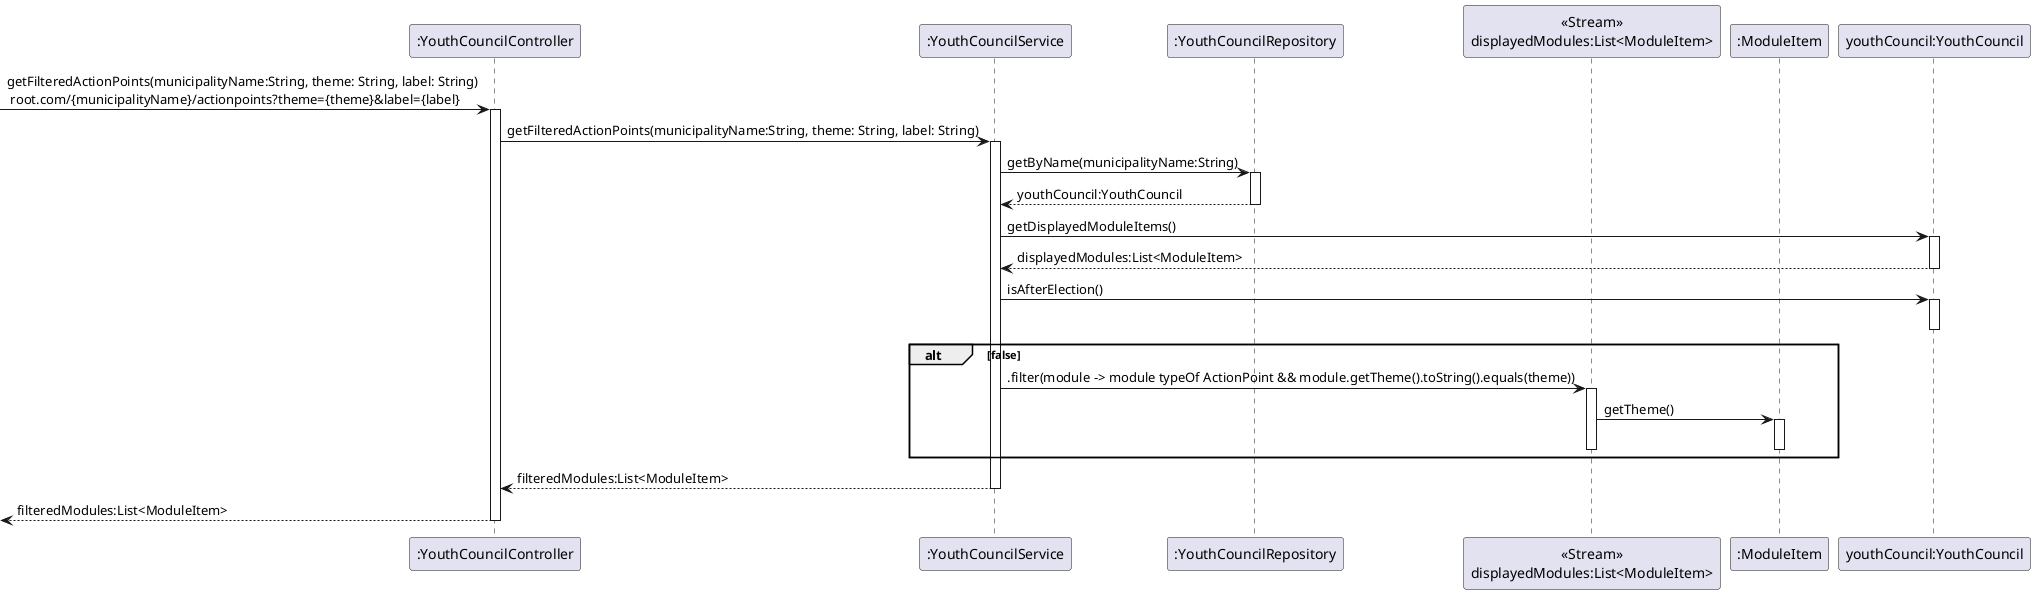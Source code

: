 @startuml


' 11 filter action points quickly find action points based on some options
'Retrieve a filtered list of actions of a youth council. (before elections)
participant ":YouthCouncilController" as YouthCouncilController
participant ":YouthCouncilService" as YouthCouncilService
participant ":YouthCouncilRepository" as YouthCouncilRepository
participant "<<Stream>>\ndisplayedModules:List<ModuleItem>" as displayedModules
participant ":ModuleItem" as ModuleItem
participant "youthCouncil:YouthCouncil" as YouthCouncil
'participant "ModuleItemController" as ModuleController

'participant "User" as user


-> YouthCouncilController : getFilteredActionPoints(municipalityName:String, theme: String, label: String)\n root.com/{municipalityName}/actionpoints?theme={theme}&label={label}
activate YouthCouncilController

YouthCouncilController -> YouthCouncilService : getFilteredActionPoints(municipalityName:String, theme: String, label: String)
activate YouthCouncilService
YouthCouncilService -> YouthCouncilRepository : getByName(municipalityName:String)
activate YouthCouncilRepository
YouthCouncilRepository --> YouthCouncilService :  youthCouncil:YouthCouncil
deactivate YouthCouncilRepository
YouthCouncilService -> YouthCouncil : getDisplayedModuleItems()
activate YouthCouncil
YouthCouncilService <-- YouthCouncil : displayedModules:List<ModuleItem>
deactivate YouthCouncil

YouthCouncilService -> YouthCouncil : isAfterElection()
activate YouthCouncil
deactivate YouthCouncil
alt false
    YouthCouncilService -> displayedModules : .filter(module -> module typeOf ActionPoint && module.getTheme().toString().equals(theme))
    activate displayedModules
    displayedModules -> ModuleItem : getTheme()
    activate ModuleItem
    deactivate ModuleItem
    deactivate displayedModules
end

YouthCouncilService --> YouthCouncilController : filteredModules:List<ModuleItem>
deactivate YouthCouncilService
<-- YouthCouncilController : filteredModules:List<ModuleItem>
deactivate YouthCouncilController


@enduml
